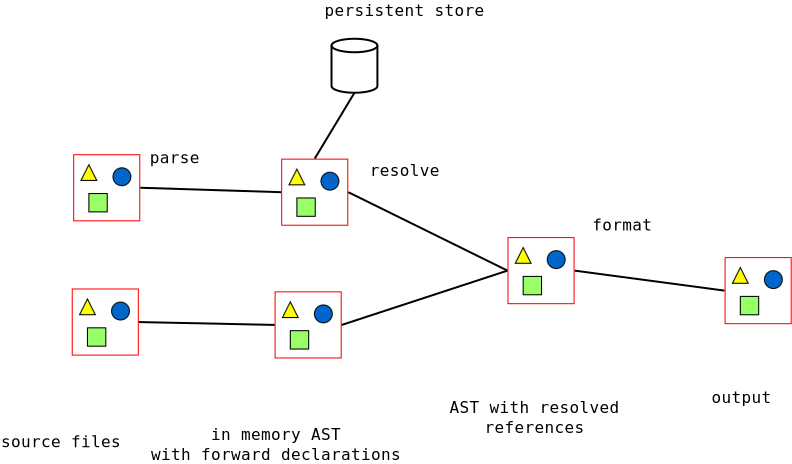 <?xml version="1.0"?>
<dia:diagram xmlns:dia="http://www.lysator.liu.se/~alla/dia/">
  <dia:layer name="Background" visible="true">
    <dia:object type="Standard - Image" version="0" id="O0">
      <dia:attribute name="obj_pos">
        <dia:point val="14.071,2.714"/>
      </dia:attribute>
      <dia:attribute name="obj_bb">
        <dia:rectangle val="13.971,2.614;17.529,6.171"/>
      </dia:attribute>
      <dia:attribute name="elem_corner">
        <dia:point val="14.071,2.714"/>
      </dia:attribute>
      <dia:attribute name="elem_width">
        <dia:real val="3.357"/>
      </dia:attribute>
      <dia:attribute name="elem_height">
        <dia:real val="3.357"/>
      </dia:attribute>
      <dia:attribute name="border_width">
        <dia:real val="0.1"/>
      </dia:attribute>
      <dia:attribute name="draw_border">
        <dia:boolean val="false"/>
      </dia:attribute>
      <dia:attribute name="keep_aspect">
        <dia:boolean val="true"/>
      </dia:attribute>
      <dia:attribute name="file">
        <dia:string>#/usr/share/pixmaps/gnome-file-h.png#</dia:string>
      </dia:attribute>
    </dia:object>
    <dia:object type="Standard - Image" version="0" id="O1">
      <dia:attribute name="obj_pos">
        <dia:point val="3.671,2.493"/>
      </dia:attribute>
      <dia:attribute name="obj_bb">
        <dia:rectangle val="3.571,2.393;7.129,5.95"/>
      </dia:attribute>
      <dia:attribute name="elem_corner">
        <dia:point val="3.671,2.493"/>
      </dia:attribute>
      <dia:attribute name="elem_width">
        <dia:real val="3.357"/>
      </dia:attribute>
      <dia:attribute name="elem_height">
        <dia:real val="3.357"/>
      </dia:attribute>
      <dia:attribute name="border_width">
        <dia:real val="0.1"/>
      </dia:attribute>
      <dia:attribute name="draw_border">
        <dia:boolean val="false"/>
      </dia:attribute>
      <dia:attribute name="keep_aspect">
        <dia:boolean val="true"/>
      </dia:attribute>
      <dia:attribute name="file">
        <dia:string>#/usr/share/pixmaps/gnome-file-h.png#</dia:string>
      </dia:attribute>
    </dia:object>
    <dia:object type="Standard - Image" version="0" id="O2">
      <dia:attribute name="obj_pos">
        <dia:point val="3.6,9.207"/>
      </dia:attribute>
      <dia:attribute name="obj_bb">
        <dia:rectangle val="3.5,9.107;7.057,12.664"/>
      </dia:attribute>
      <dia:attribute name="elem_corner">
        <dia:point val="3.6,9.207"/>
      </dia:attribute>
      <dia:attribute name="elem_width">
        <dia:real val="3.357"/>
      </dia:attribute>
      <dia:attribute name="elem_height">
        <dia:real val="3.357"/>
      </dia:attribute>
      <dia:attribute name="border_width">
        <dia:real val="0.1"/>
      </dia:attribute>
      <dia:attribute name="draw_border">
        <dia:boolean val="false"/>
      </dia:attribute>
      <dia:attribute name="keep_aspect">
        <dia:boolean val="true"/>
      </dia:attribute>
      <dia:attribute name="file">
        <dia:string>#/usr/share/pixmaps/gnome-file-h.png#</dia:string>
      </dia:attribute>
    </dia:object>
    <dia:object type="Standard - Image" version="0" id="O3">
      <dia:attribute name="obj_pos">
        <dia:point val="13.743,9.35"/>
      </dia:attribute>
      <dia:attribute name="obj_bb">
        <dia:rectangle val="13.643,9.25;17.2,12.807"/>
      </dia:attribute>
      <dia:attribute name="elem_corner">
        <dia:point val="13.743,9.35"/>
      </dia:attribute>
      <dia:attribute name="elem_width">
        <dia:real val="3.357"/>
      </dia:attribute>
      <dia:attribute name="elem_height">
        <dia:real val="3.357"/>
      </dia:attribute>
      <dia:attribute name="border_width">
        <dia:real val="0.1"/>
      </dia:attribute>
      <dia:attribute name="draw_border">
        <dia:boolean val="false"/>
      </dia:attribute>
      <dia:attribute name="keep_aspect">
        <dia:boolean val="true"/>
      </dia:attribute>
      <dia:attribute name="file">
        <dia:string>#/usr/share/pixmaps/gnome-file-h.png#</dia:string>
      </dia:attribute>
    </dia:object>
    <dia:object type="Standard - Line" version="0" id="O4">
      <dia:attribute name="obj_pos">
        <dia:point val="7.029,4.171"/>
      </dia:attribute>
      <dia:attribute name="obj_bb">
        <dia:rectangle val="6.979,4.121;14.121,4.443"/>
      </dia:attribute>
      <dia:attribute name="conn_endpoints">
        <dia:point val="7.029,4.171"/>
        <dia:point val="14.071,4.393"/>
      </dia:attribute>
      <dia:connections>
        <dia:connection handle="0" to="O1" connection="4"/>
        <dia:connection handle="1" to="O0" connection="3"/>
      </dia:connections>
    </dia:object>
    <dia:object type="Standard - Line" version="0" id="O5">
      <dia:attribute name="obj_pos">
        <dia:point val="6.957,10.886"/>
      </dia:attribute>
      <dia:attribute name="obj_bb">
        <dia:rectangle val="6.907,10.836;13.793,11.079"/>
      </dia:attribute>
      <dia:attribute name="conn_endpoints">
        <dia:point val="6.957,10.886"/>
        <dia:point val="13.743,11.029"/>
      </dia:attribute>
      <dia:connections>
        <dia:connection handle="0" to="O2" connection="4"/>
        <dia:connection handle="1" to="O3" connection="3"/>
      </dia:connections>
    </dia:object>
    <dia:object type="Standard - Line" version="0" id="O6">
      <dia:attribute name="obj_pos">
        <dia:point val="17.429,4.393"/>
      </dia:attribute>
      <dia:attribute name="obj_bb">
        <dia:rectangle val="17.379,4.343;25.436,8.364"/>
      </dia:attribute>
      <dia:attribute name="conn_endpoints">
        <dia:point val="17.429,4.393"/>
        <dia:point val="25.386,8.314"/>
      </dia:attribute>
      <dia:connections>
        <dia:connection handle="0" to="O0" connection="4"/>
        <dia:connection handle="1" to="O9" connection="3"/>
      </dia:connections>
    </dia:object>
    <dia:object type="Standard - Line" version="0" id="O7">
      <dia:attribute name="obj_pos">
        <dia:point val="17.1,11.029"/>
      </dia:attribute>
      <dia:attribute name="obj_bb">
        <dia:rectangle val="17.05,8.264;25.436,11.079"/>
      </dia:attribute>
      <dia:attribute name="conn_endpoints">
        <dia:point val="17.1,11.029"/>
        <dia:point val="25.386,8.314"/>
      </dia:attribute>
      <dia:connections>
        <dia:connection handle="0" to="O3" connection="4"/>
        <dia:connection handle="1" to="O9" connection="3"/>
      </dia:connections>
    </dia:object>
    <dia:object type="Standard - Line" version="0" id="O8">
      <dia:attribute name="obj_pos">
        <dia:point val="28.743,8.314"/>
      </dia:attribute>
      <dia:attribute name="obj_bb">
        <dia:rectangle val="28.693,8.264;36.293,9.364"/>
      </dia:attribute>
      <dia:attribute name="conn_endpoints">
        <dia:point val="28.743,8.314"/>
        <dia:point val="36.243,9.314"/>
      </dia:attribute>
      <dia:connections>
        <dia:connection handle="0" to="O9" connection="4"/>
        <dia:connection handle="1" to="O10" connection="3"/>
      </dia:connections>
    </dia:object>
    <dia:object type="Standard - Image" version="0" id="O9">
      <dia:attribute name="obj_pos">
        <dia:point val="25.386,6.636"/>
      </dia:attribute>
      <dia:attribute name="obj_bb">
        <dia:rectangle val="25.286,6.536;28.843,10.093"/>
      </dia:attribute>
      <dia:attribute name="elem_corner">
        <dia:point val="25.386,6.636"/>
      </dia:attribute>
      <dia:attribute name="elem_width">
        <dia:real val="3.357"/>
      </dia:attribute>
      <dia:attribute name="elem_height">
        <dia:real val="3.357"/>
      </dia:attribute>
      <dia:attribute name="border_width">
        <dia:real val="0.1"/>
      </dia:attribute>
      <dia:attribute name="draw_border">
        <dia:boolean val="false"/>
      </dia:attribute>
      <dia:attribute name="keep_aspect">
        <dia:boolean val="true"/>
      </dia:attribute>
      <dia:attribute name="file">
        <dia:string>#/usr/share/pixmaps/gnome-file-h.png#</dia:string>
      </dia:attribute>
    </dia:object>
    <dia:object type="Standard - Image" version="0" id="O10">
      <dia:attribute name="obj_pos">
        <dia:point val="36.243,7.636"/>
      </dia:attribute>
      <dia:attribute name="obj_bb">
        <dia:rectangle val="36.143,7.536;39.7,11.093"/>
      </dia:attribute>
      <dia:attribute name="elem_corner">
        <dia:point val="36.243,7.636"/>
      </dia:attribute>
      <dia:attribute name="elem_width">
        <dia:real val="3.357"/>
      </dia:attribute>
      <dia:attribute name="elem_height">
        <dia:real val="3.357"/>
      </dia:attribute>
      <dia:attribute name="border_width">
        <dia:real val="0.1"/>
      </dia:attribute>
      <dia:attribute name="draw_border">
        <dia:boolean val="false"/>
      </dia:attribute>
      <dia:attribute name="keep_aspect">
        <dia:boolean val="true"/>
      </dia:attribute>
      <dia:attribute name="file">
        <dia:string>#/usr/share/pixmaps/gnome-file-h.png#</dia:string>
      </dia:attribute>
    </dia:object>
    <dia:object type="Standard - Text" version="0" id="O11">
      <dia:attribute name="obj_pos">
        <dia:point val="2.959,17.143"/>
      </dia:attribute>
      <dia:attribute name="obj_bb">
        <dia:rectangle val="-0.777,16.399;6.695,17.399"/>
      </dia:attribute>
      <dia:attribute name="text">
        <dia:composite type="text">
          <dia:attribute name="string">
            <dia:string>#source files#</dia:string>
          </dia:attribute>
          <dia:attribute name="font">
            <dia:font name="Courier"/>
          </dia:attribute>
          <dia:attribute name="height">
            <dia:real val="1"/>
          </dia:attribute>
          <dia:attribute name="pos">
            <dia:point val="2.959,17.143"/>
          </dia:attribute>
          <dia:attribute name="color">
            <dia:color val="#000000"/>
          </dia:attribute>
          <dia:attribute name="alignment">
            <dia:enum val="1"/>
          </dia:attribute>
        </dia:composite>
      </dia:attribute>
    </dia:object>
    <dia:object type="Standard - Text" version="0" id="O12">
      <dia:attribute name="obj_pos">
        <dia:point val="13.816,16.786"/>
      </dia:attribute>
      <dia:attribute name="obj_bb">
        <dia:rectangle val="6.141,16.042;21.491,18.042"/>
      </dia:attribute>
      <dia:attribute name="text">
        <dia:composite type="text">
          <dia:attribute name="string">
            <dia:string>#in memory AST
with forward declarations#</dia:string>
          </dia:attribute>
          <dia:attribute name="font">
            <dia:font name="Courier"/>
          </dia:attribute>
          <dia:attribute name="height">
            <dia:real val="1"/>
          </dia:attribute>
          <dia:attribute name="pos">
            <dia:point val="13.816,16.786"/>
          </dia:attribute>
          <dia:attribute name="color">
            <dia:color val="#000000"/>
          </dia:attribute>
          <dia:attribute name="alignment">
            <dia:enum val="1"/>
          </dia:attribute>
        </dia:composite>
      </dia:attribute>
    </dia:object>
    <dia:object type="Standard - Text" version="0" id="O13">
      <dia:attribute name="obj_pos">
        <dia:point val="26.745,15.429"/>
      </dia:attribute>
      <dia:attribute name="obj_bb">
        <dia:rectangle val="21.494,14.685;31.996,16.685"/>
      </dia:attribute>
      <dia:attribute name="text">
        <dia:composite type="text">
          <dia:attribute name="string">
            <dia:string>#AST with resolved
references#</dia:string>
          </dia:attribute>
          <dia:attribute name="font">
            <dia:font name="Courier"/>
          </dia:attribute>
          <dia:attribute name="height">
            <dia:real val="1"/>
          </dia:attribute>
          <dia:attribute name="pos">
            <dia:point val="26.745,15.429"/>
          </dia:attribute>
          <dia:attribute name="color">
            <dia:color val="#000000"/>
          </dia:attribute>
          <dia:attribute name="alignment">
            <dia:enum val="1"/>
          </dia:attribute>
        </dia:composite>
      </dia:attribute>
    </dia:object>
    <dia:object type="Standard - Text" version="0" id="O14">
      <dia:attribute name="obj_pos">
        <dia:point val="37.093,14.929"/>
      </dia:attribute>
      <dia:attribute name="obj_bb">
        <dia:rectangle val="35.175,14.185;39.011,15.185"/>
      </dia:attribute>
      <dia:attribute name="text">
        <dia:composite type="text">
          <dia:attribute name="string">
            <dia:string>#output#</dia:string>
          </dia:attribute>
          <dia:attribute name="font">
            <dia:font name="Courier"/>
          </dia:attribute>
          <dia:attribute name="height">
            <dia:real val="1"/>
          </dia:attribute>
          <dia:attribute name="pos">
            <dia:point val="37.093,14.929"/>
          </dia:attribute>
          <dia:attribute name="color">
            <dia:color val="#000000"/>
          </dia:attribute>
          <dia:attribute name="alignment">
            <dia:enum val="1"/>
          </dia:attribute>
        </dia:composite>
      </dia:attribute>
    </dia:object>
    <dia:object type="Standard - Text" version="0" id="O15">
      <dia:attribute name="obj_pos">
        <dia:point val="8.749,2.946"/>
      </dia:attribute>
      <dia:attribute name="obj_bb">
        <dia:rectangle val="7.134,2.202;10.364,3.202"/>
      </dia:attribute>
      <dia:attribute name="text">
        <dia:composite type="text">
          <dia:attribute name="string">
            <dia:string>#parse#</dia:string>
          </dia:attribute>
          <dia:attribute name="font">
            <dia:font name="Courier"/>
          </dia:attribute>
          <dia:attribute name="height">
            <dia:real val="1"/>
          </dia:attribute>
          <dia:attribute name="pos">
            <dia:point val="8.749,2.946"/>
          </dia:attribute>
          <dia:attribute name="color">
            <dia:color val="#000000"/>
          </dia:attribute>
          <dia:attribute name="alignment">
            <dia:enum val="1"/>
          </dia:attribute>
        </dia:composite>
      </dia:attribute>
    </dia:object>
    <dia:object type="Standard - Text" version="0" id="O16">
      <dia:attribute name="obj_pos">
        <dia:point val="20.25,3.588"/>
      </dia:attribute>
      <dia:attribute name="obj_bb">
        <dia:rectangle val="18.029,2.845;22.471,3.845"/>
      </dia:attribute>
      <dia:attribute name="text">
        <dia:composite type="text">
          <dia:attribute name="string">
            <dia:string>#resolve#</dia:string>
          </dia:attribute>
          <dia:attribute name="font">
            <dia:font name="Courier"/>
          </dia:attribute>
          <dia:attribute name="height">
            <dia:real val="1"/>
          </dia:attribute>
          <dia:attribute name="pos">
            <dia:point val="20.25,3.588"/>
          </dia:attribute>
          <dia:attribute name="color">
            <dia:color val="#000000"/>
          </dia:attribute>
          <dia:attribute name="alignment">
            <dia:enum val="1"/>
          </dia:attribute>
        </dia:composite>
      </dia:attribute>
    </dia:object>
    <dia:object type="Standard - Text" version="0" id="O17">
      <dia:attribute name="obj_pos">
        <dia:point val="31.128,6.303"/>
      </dia:attribute>
      <dia:attribute name="obj_bb">
        <dia:rectangle val="29.21,5.559;33.047,6.559"/>
      </dia:attribute>
      <dia:attribute name="text">
        <dia:composite type="text">
          <dia:attribute name="string">
            <dia:string>#format#</dia:string>
          </dia:attribute>
          <dia:attribute name="font">
            <dia:font name="Courier"/>
          </dia:attribute>
          <dia:attribute name="height">
            <dia:real val="1"/>
          </dia:attribute>
          <dia:attribute name="pos">
            <dia:point val="31.128,6.303"/>
          </dia:attribute>
          <dia:attribute name="color">
            <dia:color val="#000000"/>
          </dia:attribute>
          <dia:attribute name="alignment">
            <dia:enum val="1"/>
          </dia:attribute>
        </dia:composite>
      </dia:attribute>
    </dia:object>
    <dia:object type="Network - Storage" version="0" id="O18">
      <dia:attribute name="obj_pos">
        <dia:point val="17.737,-0.579"/>
      </dia:attribute>
      <dia:attribute name="obj_bb">
        <dia:rectangle val="16.697,-3.319;18.777,0.521"/>
      </dia:attribute>
      <dia:attribute name="elem_corner">
        <dia:point val="16.737,-3.279"/>
      </dia:attribute>
      <dia:attribute name="elem_width">
        <dia:real val="2"/>
      </dia:attribute>
      <dia:attribute name="elem_height">
        <dia:real val="2.7"/>
      </dia:attribute>
      <dia:attribute name="magnify">
        <dia:real val="1"/>
      </dia:attribute>
      <dia:attribute name="text">
        <dia:composite type="text">
          <dia:attribute name="string">
            <dia:string>##</dia:string>
          </dia:attribute>
          <dia:attribute name="font">
            <dia:font name="Courier"/>
          </dia:attribute>
          <dia:attribute name="height">
            <dia:real val="1"/>
          </dia:attribute>
          <dia:attribute name="pos">
            <dia:point val="17.737,0.264"/>
          </dia:attribute>
          <dia:attribute name="color">
            <dia:color val="#000000"/>
          </dia:attribute>
          <dia:attribute name="alignment">
            <dia:enum val="1"/>
          </dia:attribute>
        </dia:composite>
      </dia:attribute>
    </dia:object>
    <dia:object type="Standard - Line" version="0" id="O19">
      <dia:attribute name="obj_pos">
        <dia:point val="15.75,2.714"/>
      </dia:attribute>
      <dia:attribute name="obj_bb">
        <dia:rectangle val="15.7,-0.629;17.787,2.764"/>
      </dia:attribute>
      <dia:attribute name="conn_endpoints">
        <dia:point val="15.75,2.714"/>
        <dia:point val="17.737,-0.579"/>
      </dia:attribute>
      <dia:connections>
        <dia:connection handle="0" to="O0" connection="1"/>
        <dia:connection handle="1" to="O18" connection="1"/>
      </dia:connections>
    </dia:object>
    <dia:object type="Standard - Text" version="0" id="O20">
      <dia:attribute name="obj_pos">
        <dia:point val="20.237,-4.422"/>
      </dia:attribute>
      <dia:attribute name="obj_bb">
        <dia:rectangle val="15.289,-5.165;25.185,-4.165"/>
      </dia:attribute>
      <dia:attribute name="text">
        <dia:composite type="text">
          <dia:attribute name="string">
            <dia:string>#persistent store#</dia:string>
          </dia:attribute>
          <dia:attribute name="font">
            <dia:font name="Courier"/>
          </dia:attribute>
          <dia:attribute name="height">
            <dia:real val="1"/>
          </dia:attribute>
          <dia:attribute name="pos">
            <dia:point val="20.237,-4.422"/>
          </dia:attribute>
          <dia:attribute name="color">
            <dia:color val="#000000"/>
          </dia:attribute>
          <dia:attribute name="alignment">
            <dia:enum val="1"/>
          </dia:attribute>
        </dia:composite>
      </dia:attribute>
    </dia:object>
  </dia:layer>
</dia:diagram>
